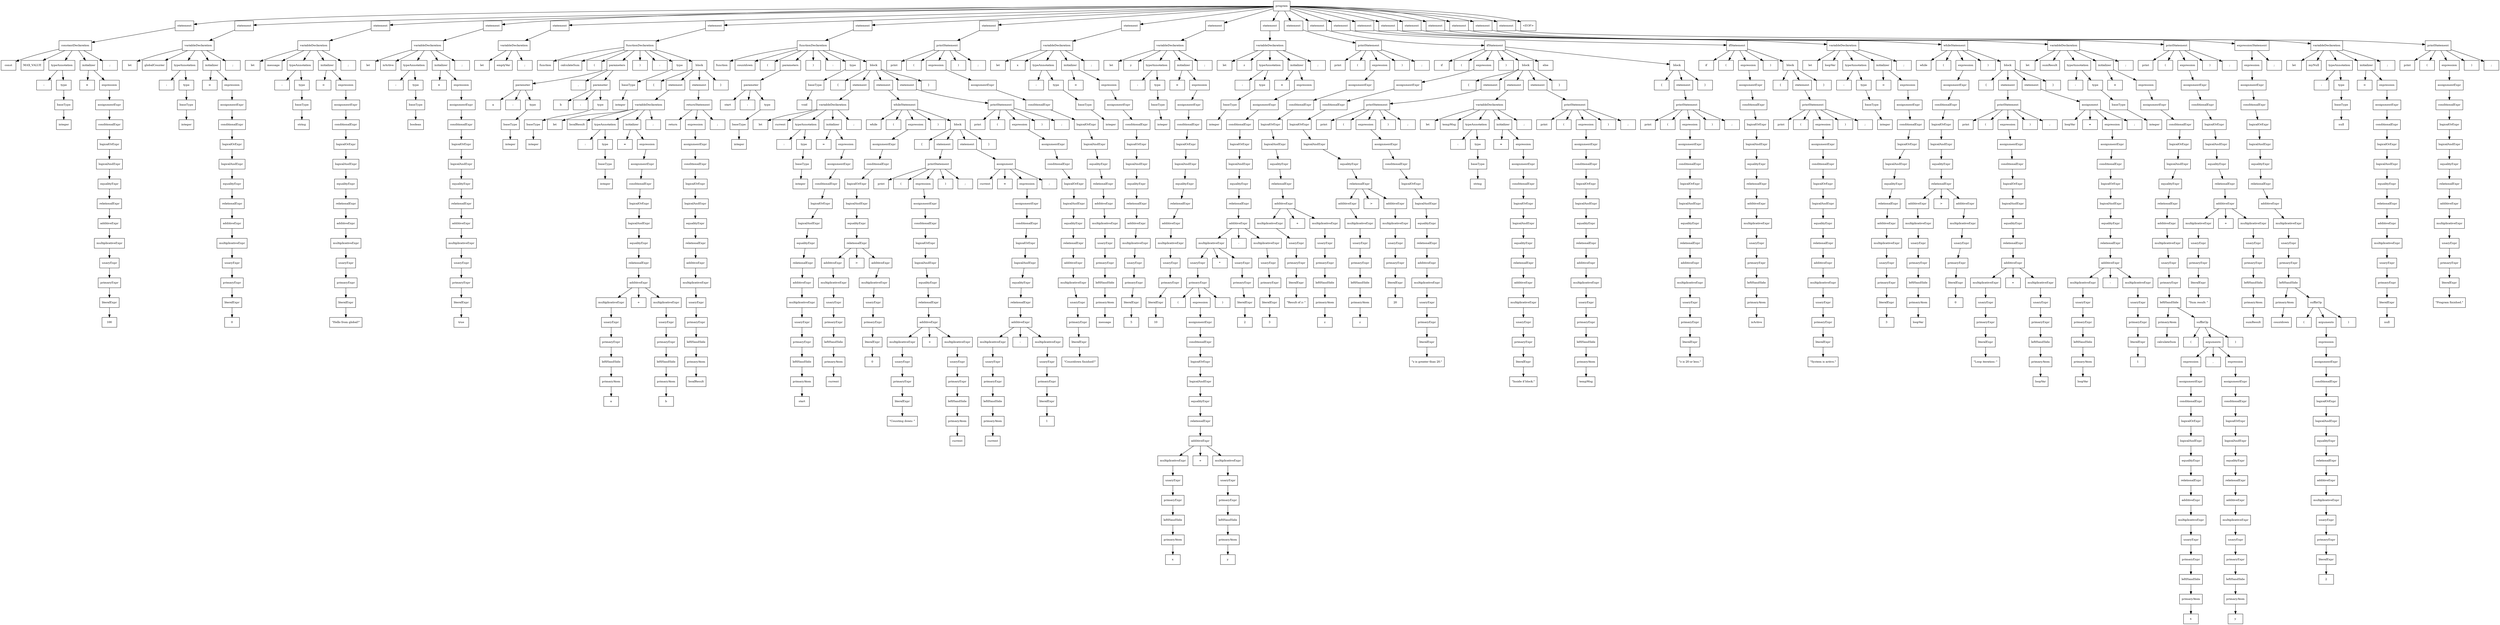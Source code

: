digraph ParseTree {
  node [shape=box, fontsize=10];
  rankdir=TB;
  n0 [label="program"];
  n1 [label="statement"];
  n2 [label="constantDeclaration"];
  n3 [label="const"];
  n2 -> n3;
  n4 [label="MAX_VALUE"];
  n2 -> n4;
  n5 [label="typeAnnotation"];
  n6 [label=":"];
  n5 -> n6;
  n7 [label="type"];
  n8 [label="baseType"];
  n9 [label="integer"];
  n8 -> n9;
  n7 -> n8;
  n5 -> n7;
  n2 -> n5;
  n10 [label="initializer"];
  n11 [label="="];
  n10 -> n11;
  n12 [label="expression"];
  n13 [label="assignmentExpr"];
  n14 [label="conditionalExpr"];
  n15 [label="logicalOrExpr"];
  n16 [label="logicalAndExpr"];
  n17 [label="equalityExpr"];
  n18 [label="relationalExpr"];
  n19 [label="additiveExpr"];
  n20 [label="multiplicativeExpr"];
  n21 [label="unaryExpr"];
  n22 [label="primaryExpr"];
  n23 [label="literalExpr"];
  n24 [label="100"];
  n23 -> n24;
  n22 -> n23;
  n21 -> n22;
  n20 -> n21;
  n19 -> n20;
  n18 -> n19;
  n17 -> n18;
  n16 -> n17;
  n15 -> n16;
  n14 -> n15;
  n13 -> n14;
  n12 -> n13;
  n10 -> n12;
  n2 -> n10;
  n25 [label=";"];
  n2 -> n25;
  n1 -> n2;
  n0 -> n1;
  n26 [label="statement"];
  n27 [label="variableDeclaration"];
  n28 [label="let"];
  n27 -> n28;
  n29 [label="globalCounter"];
  n27 -> n29;
  n30 [label="typeAnnotation"];
  n31 [label=":"];
  n30 -> n31;
  n32 [label="type"];
  n33 [label="baseType"];
  n34 [label="integer"];
  n33 -> n34;
  n32 -> n33;
  n30 -> n32;
  n27 -> n30;
  n35 [label="initializer"];
  n36 [label="="];
  n35 -> n36;
  n37 [label="expression"];
  n38 [label="assignmentExpr"];
  n39 [label="conditionalExpr"];
  n40 [label="logicalOrExpr"];
  n41 [label="logicalAndExpr"];
  n42 [label="equalityExpr"];
  n43 [label="relationalExpr"];
  n44 [label="additiveExpr"];
  n45 [label="multiplicativeExpr"];
  n46 [label="unaryExpr"];
  n47 [label="primaryExpr"];
  n48 [label="literalExpr"];
  n49 [label="0"];
  n48 -> n49;
  n47 -> n48;
  n46 -> n47;
  n45 -> n46;
  n44 -> n45;
  n43 -> n44;
  n42 -> n43;
  n41 -> n42;
  n40 -> n41;
  n39 -> n40;
  n38 -> n39;
  n37 -> n38;
  n35 -> n37;
  n27 -> n35;
  n50 [label=";"];
  n27 -> n50;
  n26 -> n27;
  n0 -> n26;
  n51 [label="statement"];
  n52 [label="variableDeclaration"];
  n53 [label="let"];
  n52 -> n53;
  n54 [label="message"];
  n52 -> n54;
  n55 [label="typeAnnotation"];
  n56 [label=":"];
  n55 -> n56;
  n57 [label="type"];
  n58 [label="baseType"];
  n59 [label="string"];
  n58 -> n59;
  n57 -> n58;
  n55 -> n57;
  n52 -> n55;
  n60 [label="initializer"];
  n61 [label="="];
  n60 -> n61;
  n62 [label="expression"];
  n63 [label="assignmentExpr"];
  n64 [label="conditionalExpr"];
  n65 [label="logicalOrExpr"];
  n66 [label="logicalAndExpr"];
  n67 [label="equalityExpr"];
  n68 [label="relationalExpr"];
  n69 [label="additiveExpr"];
  n70 [label="multiplicativeExpr"];
  n71 [label="unaryExpr"];
  n72 [label="primaryExpr"];
  n73 [label="literalExpr"];
  n74 [label="\"Hello from global!\""];
  n73 -> n74;
  n72 -> n73;
  n71 -> n72;
  n70 -> n71;
  n69 -> n70;
  n68 -> n69;
  n67 -> n68;
  n66 -> n67;
  n65 -> n66;
  n64 -> n65;
  n63 -> n64;
  n62 -> n63;
  n60 -> n62;
  n52 -> n60;
  n75 [label=";"];
  n52 -> n75;
  n51 -> n52;
  n0 -> n51;
  n76 [label="statement"];
  n77 [label="variableDeclaration"];
  n78 [label="let"];
  n77 -> n78;
  n79 [label="isActive"];
  n77 -> n79;
  n80 [label="typeAnnotation"];
  n81 [label=":"];
  n80 -> n81;
  n82 [label="type"];
  n83 [label="baseType"];
  n84 [label="boolean"];
  n83 -> n84;
  n82 -> n83;
  n80 -> n82;
  n77 -> n80;
  n85 [label="initializer"];
  n86 [label="="];
  n85 -> n86;
  n87 [label="expression"];
  n88 [label="assignmentExpr"];
  n89 [label="conditionalExpr"];
  n90 [label="logicalOrExpr"];
  n91 [label="logicalAndExpr"];
  n92 [label="equalityExpr"];
  n93 [label="relationalExpr"];
  n94 [label="additiveExpr"];
  n95 [label="multiplicativeExpr"];
  n96 [label="unaryExpr"];
  n97 [label="primaryExpr"];
  n98 [label="literalExpr"];
  n99 [label="true"];
  n98 -> n99;
  n97 -> n98;
  n96 -> n97;
  n95 -> n96;
  n94 -> n95;
  n93 -> n94;
  n92 -> n93;
  n91 -> n92;
  n90 -> n91;
  n89 -> n90;
  n88 -> n89;
  n87 -> n88;
  n85 -> n87;
  n77 -> n85;
  n100 [label=";"];
  n77 -> n100;
  n76 -> n77;
  n0 -> n76;
  n101 [label="statement"];
  n102 [label="variableDeclaration"];
  n103 [label="let"];
  n102 -> n103;
  n104 [label="emptyVar"];
  n102 -> n104;
  n105 [label=";"];
  n102 -> n105;
  n101 -> n102;
  n0 -> n101;
  n106 [label="statement"];
  n107 [label="functionDeclaration"];
  n108 [label="function"];
  n107 -> n108;
  n109 [label="calculateSum"];
  n107 -> n109;
  n110 [label="("];
  n107 -> n110;
  n111 [label="parameters"];
  n112 [label="parameter"];
  n113 [label="a"];
  n112 -> n113;
  n114 [label=":"];
  n112 -> n114;
  n115 [label="type"];
  n116 [label="baseType"];
  n117 [label="integer"];
  n116 -> n117;
  n115 -> n116;
  n112 -> n115;
  n111 -> n112;
  n118 [label=","];
  n111 -> n118;
  n119 [label="parameter"];
  n120 [label="b"];
  n119 -> n120;
  n121 [label=":"];
  n119 -> n121;
  n122 [label="type"];
  n123 [label="baseType"];
  n124 [label="integer"];
  n123 -> n124;
  n122 -> n123;
  n119 -> n122;
  n111 -> n119;
  n107 -> n111;
  n125 [label=")"];
  n107 -> n125;
  n126 [label=":"];
  n107 -> n126;
  n127 [label="type"];
  n128 [label="baseType"];
  n129 [label="integer"];
  n128 -> n129;
  n127 -> n128;
  n107 -> n127;
  n130 [label="block"];
  n131 [label="{"];
  n130 -> n131;
  n132 [label="statement"];
  n133 [label="variableDeclaration"];
  n134 [label="let"];
  n133 -> n134;
  n135 [label="localResult"];
  n133 -> n135;
  n136 [label="typeAnnotation"];
  n137 [label=":"];
  n136 -> n137;
  n138 [label="type"];
  n139 [label="baseType"];
  n140 [label="integer"];
  n139 -> n140;
  n138 -> n139;
  n136 -> n138;
  n133 -> n136;
  n141 [label="initializer"];
  n142 [label="="];
  n141 -> n142;
  n143 [label="expression"];
  n144 [label="assignmentExpr"];
  n145 [label="conditionalExpr"];
  n146 [label="logicalOrExpr"];
  n147 [label="logicalAndExpr"];
  n148 [label="equalityExpr"];
  n149 [label="relationalExpr"];
  n150 [label="additiveExpr"];
  n151 [label="multiplicativeExpr"];
  n152 [label="unaryExpr"];
  n153 [label="primaryExpr"];
  n154 [label="leftHandSide"];
  n155 [label="primaryAtom"];
  n156 [label="a"];
  n155 -> n156;
  n154 -> n155;
  n153 -> n154;
  n152 -> n153;
  n151 -> n152;
  n150 -> n151;
  n157 [label="+"];
  n150 -> n157;
  n158 [label="multiplicativeExpr"];
  n159 [label="unaryExpr"];
  n160 [label="primaryExpr"];
  n161 [label="leftHandSide"];
  n162 [label="primaryAtom"];
  n163 [label="b"];
  n162 -> n163;
  n161 -> n162;
  n160 -> n161;
  n159 -> n160;
  n158 -> n159;
  n150 -> n158;
  n149 -> n150;
  n148 -> n149;
  n147 -> n148;
  n146 -> n147;
  n145 -> n146;
  n144 -> n145;
  n143 -> n144;
  n141 -> n143;
  n133 -> n141;
  n164 [label=";"];
  n133 -> n164;
  n132 -> n133;
  n130 -> n132;
  n165 [label="statement"];
  n166 [label="returnStatement"];
  n167 [label="return"];
  n166 -> n167;
  n168 [label="expression"];
  n169 [label="assignmentExpr"];
  n170 [label="conditionalExpr"];
  n171 [label="logicalOrExpr"];
  n172 [label="logicalAndExpr"];
  n173 [label="equalityExpr"];
  n174 [label="relationalExpr"];
  n175 [label="additiveExpr"];
  n176 [label="multiplicativeExpr"];
  n177 [label="unaryExpr"];
  n178 [label="primaryExpr"];
  n179 [label="leftHandSide"];
  n180 [label="primaryAtom"];
  n181 [label="localResult"];
  n180 -> n181;
  n179 -> n180;
  n178 -> n179;
  n177 -> n178;
  n176 -> n177;
  n175 -> n176;
  n174 -> n175;
  n173 -> n174;
  n172 -> n173;
  n171 -> n172;
  n170 -> n171;
  n169 -> n170;
  n168 -> n169;
  n166 -> n168;
  n182 [label=";"];
  n166 -> n182;
  n165 -> n166;
  n130 -> n165;
  n183 [label="}"];
  n130 -> n183;
  n107 -> n130;
  n106 -> n107;
  n0 -> n106;
  n184 [label="statement"];
  n185 [label="functionDeclaration"];
  n186 [label="function"];
  n185 -> n186;
  n187 [label="countdown"];
  n185 -> n187;
  n188 [label="("];
  n185 -> n188;
  n189 [label="parameters"];
  n190 [label="parameter"];
  n191 [label="start"];
  n190 -> n191;
  n192 [label=":"];
  n190 -> n192;
  n193 [label="type"];
  n194 [label="baseType"];
  n195 [label="integer"];
  n194 -> n195;
  n193 -> n194;
  n190 -> n193;
  n189 -> n190;
  n185 -> n189;
  n196 [label=")"];
  n185 -> n196;
  n197 [label=":"];
  n185 -> n197;
  n198 [label="type"];
  n199 [label="baseType"];
  n200 [label="void"];
  n199 -> n200;
  n198 -> n199;
  n185 -> n198;
  n201 [label="block"];
  n202 [label="{"];
  n201 -> n202;
  n203 [label="statement"];
  n204 [label="variableDeclaration"];
  n205 [label="let"];
  n204 -> n205;
  n206 [label="current"];
  n204 -> n206;
  n207 [label="typeAnnotation"];
  n208 [label=":"];
  n207 -> n208;
  n209 [label="type"];
  n210 [label="baseType"];
  n211 [label="integer"];
  n210 -> n211;
  n209 -> n210;
  n207 -> n209;
  n204 -> n207;
  n212 [label="initializer"];
  n213 [label="="];
  n212 -> n213;
  n214 [label="expression"];
  n215 [label="assignmentExpr"];
  n216 [label="conditionalExpr"];
  n217 [label="logicalOrExpr"];
  n218 [label="logicalAndExpr"];
  n219 [label="equalityExpr"];
  n220 [label="relationalExpr"];
  n221 [label="additiveExpr"];
  n222 [label="multiplicativeExpr"];
  n223 [label="unaryExpr"];
  n224 [label="primaryExpr"];
  n225 [label="leftHandSide"];
  n226 [label="primaryAtom"];
  n227 [label="start"];
  n226 -> n227;
  n225 -> n226;
  n224 -> n225;
  n223 -> n224;
  n222 -> n223;
  n221 -> n222;
  n220 -> n221;
  n219 -> n220;
  n218 -> n219;
  n217 -> n218;
  n216 -> n217;
  n215 -> n216;
  n214 -> n215;
  n212 -> n214;
  n204 -> n212;
  n228 [label=";"];
  n204 -> n228;
  n203 -> n204;
  n201 -> n203;
  n229 [label="statement"];
  n230 [label="whileStatement"];
  n231 [label="while"];
  n230 -> n231;
  n232 [label="("];
  n230 -> n232;
  n233 [label="expression"];
  n234 [label="assignmentExpr"];
  n235 [label="conditionalExpr"];
  n236 [label="logicalOrExpr"];
  n237 [label="logicalAndExpr"];
  n238 [label="equalityExpr"];
  n239 [label="relationalExpr"];
  n240 [label="additiveExpr"];
  n241 [label="multiplicativeExpr"];
  n242 [label="unaryExpr"];
  n243 [label="primaryExpr"];
  n244 [label="leftHandSide"];
  n245 [label="primaryAtom"];
  n246 [label="current"];
  n245 -> n246;
  n244 -> n245;
  n243 -> n244;
  n242 -> n243;
  n241 -> n242;
  n240 -> n241;
  n239 -> n240;
  n247 [label=">"];
  n239 -> n247;
  n248 [label="additiveExpr"];
  n249 [label="multiplicativeExpr"];
  n250 [label="unaryExpr"];
  n251 [label="primaryExpr"];
  n252 [label="literalExpr"];
  n253 [label="0"];
  n252 -> n253;
  n251 -> n252;
  n250 -> n251;
  n249 -> n250;
  n248 -> n249;
  n239 -> n248;
  n238 -> n239;
  n237 -> n238;
  n236 -> n237;
  n235 -> n236;
  n234 -> n235;
  n233 -> n234;
  n230 -> n233;
  n254 [label=")"];
  n230 -> n254;
  n255 [label="block"];
  n256 [label="{"];
  n255 -> n256;
  n257 [label="statement"];
  n258 [label="printStatement"];
  n259 [label="print"];
  n258 -> n259;
  n260 [label="("];
  n258 -> n260;
  n261 [label="expression"];
  n262 [label="assignmentExpr"];
  n263 [label="conditionalExpr"];
  n264 [label="logicalOrExpr"];
  n265 [label="logicalAndExpr"];
  n266 [label="equalityExpr"];
  n267 [label="relationalExpr"];
  n268 [label="additiveExpr"];
  n269 [label="multiplicativeExpr"];
  n270 [label="unaryExpr"];
  n271 [label="primaryExpr"];
  n272 [label="literalExpr"];
  n273 [label="\"Counting down: \""];
  n272 -> n273;
  n271 -> n272;
  n270 -> n271;
  n269 -> n270;
  n268 -> n269;
  n274 [label="+"];
  n268 -> n274;
  n275 [label="multiplicativeExpr"];
  n276 [label="unaryExpr"];
  n277 [label="primaryExpr"];
  n278 [label="leftHandSide"];
  n279 [label="primaryAtom"];
  n280 [label="current"];
  n279 -> n280;
  n278 -> n279;
  n277 -> n278;
  n276 -> n277;
  n275 -> n276;
  n268 -> n275;
  n267 -> n268;
  n266 -> n267;
  n265 -> n266;
  n264 -> n265;
  n263 -> n264;
  n262 -> n263;
  n261 -> n262;
  n258 -> n261;
  n281 [label=")"];
  n258 -> n281;
  n282 [label=";"];
  n258 -> n282;
  n257 -> n258;
  n255 -> n257;
  n283 [label="statement"];
  n284 [label="assignment"];
  n285 [label="current"];
  n284 -> n285;
  n286 [label="="];
  n284 -> n286;
  n287 [label="expression"];
  n288 [label="assignmentExpr"];
  n289 [label="conditionalExpr"];
  n290 [label="logicalOrExpr"];
  n291 [label="logicalAndExpr"];
  n292 [label="equalityExpr"];
  n293 [label="relationalExpr"];
  n294 [label="additiveExpr"];
  n295 [label="multiplicativeExpr"];
  n296 [label="unaryExpr"];
  n297 [label="primaryExpr"];
  n298 [label="leftHandSide"];
  n299 [label="primaryAtom"];
  n300 [label="current"];
  n299 -> n300;
  n298 -> n299;
  n297 -> n298;
  n296 -> n297;
  n295 -> n296;
  n294 -> n295;
  n301 [label="-"];
  n294 -> n301;
  n302 [label="multiplicativeExpr"];
  n303 [label="unaryExpr"];
  n304 [label="primaryExpr"];
  n305 [label="literalExpr"];
  n306 [label="1"];
  n305 -> n306;
  n304 -> n305;
  n303 -> n304;
  n302 -> n303;
  n294 -> n302;
  n293 -> n294;
  n292 -> n293;
  n291 -> n292;
  n290 -> n291;
  n289 -> n290;
  n288 -> n289;
  n287 -> n288;
  n284 -> n287;
  n307 [label=";"];
  n284 -> n307;
  n283 -> n284;
  n255 -> n283;
  n308 [label="}"];
  n255 -> n308;
  n230 -> n255;
  n229 -> n230;
  n201 -> n229;
  n309 [label="statement"];
  n310 [label="printStatement"];
  n311 [label="print"];
  n310 -> n311;
  n312 [label="("];
  n310 -> n312;
  n313 [label="expression"];
  n314 [label="assignmentExpr"];
  n315 [label="conditionalExpr"];
  n316 [label="logicalOrExpr"];
  n317 [label="logicalAndExpr"];
  n318 [label="equalityExpr"];
  n319 [label="relationalExpr"];
  n320 [label="additiveExpr"];
  n321 [label="multiplicativeExpr"];
  n322 [label="unaryExpr"];
  n323 [label="primaryExpr"];
  n324 [label="literalExpr"];
  n325 [label="\"Countdown finished!\""];
  n324 -> n325;
  n323 -> n324;
  n322 -> n323;
  n321 -> n322;
  n320 -> n321;
  n319 -> n320;
  n318 -> n319;
  n317 -> n318;
  n316 -> n317;
  n315 -> n316;
  n314 -> n315;
  n313 -> n314;
  n310 -> n313;
  n326 [label=")"];
  n310 -> n326;
  n327 [label=";"];
  n310 -> n327;
  n309 -> n310;
  n201 -> n309;
  n328 [label="}"];
  n201 -> n328;
  n185 -> n201;
  n184 -> n185;
  n0 -> n184;
  n329 [label="statement"];
  n330 [label="printStatement"];
  n331 [label="print"];
  n330 -> n331;
  n332 [label="("];
  n330 -> n332;
  n333 [label="expression"];
  n334 [label="assignmentExpr"];
  n335 [label="conditionalExpr"];
  n336 [label="logicalOrExpr"];
  n337 [label="logicalAndExpr"];
  n338 [label="equalityExpr"];
  n339 [label="relationalExpr"];
  n340 [label="additiveExpr"];
  n341 [label="multiplicativeExpr"];
  n342 [label="unaryExpr"];
  n343 [label="primaryExpr"];
  n344 [label="leftHandSide"];
  n345 [label="primaryAtom"];
  n346 [label="message"];
  n345 -> n346;
  n344 -> n345;
  n343 -> n344;
  n342 -> n343;
  n341 -> n342;
  n340 -> n341;
  n339 -> n340;
  n338 -> n339;
  n337 -> n338;
  n336 -> n337;
  n335 -> n336;
  n334 -> n335;
  n333 -> n334;
  n330 -> n333;
  n347 [label=")"];
  n330 -> n347;
  n348 [label=";"];
  n330 -> n348;
  n329 -> n330;
  n0 -> n329;
  n349 [label="statement"];
  n350 [label="variableDeclaration"];
  n351 [label="let"];
  n350 -> n351;
  n352 [label="x"];
  n350 -> n352;
  n353 [label="typeAnnotation"];
  n354 [label=":"];
  n353 -> n354;
  n355 [label="type"];
  n356 [label="baseType"];
  n357 [label="integer"];
  n356 -> n357;
  n355 -> n356;
  n353 -> n355;
  n350 -> n353;
  n358 [label="initializer"];
  n359 [label="="];
  n358 -> n359;
  n360 [label="expression"];
  n361 [label="assignmentExpr"];
  n362 [label="conditionalExpr"];
  n363 [label="logicalOrExpr"];
  n364 [label="logicalAndExpr"];
  n365 [label="equalityExpr"];
  n366 [label="relationalExpr"];
  n367 [label="additiveExpr"];
  n368 [label="multiplicativeExpr"];
  n369 [label="unaryExpr"];
  n370 [label="primaryExpr"];
  n371 [label="literalExpr"];
  n372 [label="5"];
  n371 -> n372;
  n370 -> n371;
  n369 -> n370;
  n368 -> n369;
  n367 -> n368;
  n366 -> n367;
  n365 -> n366;
  n364 -> n365;
  n363 -> n364;
  n362 -> n363;
  n361 -> n362;
  n360 -> n361;
  n358 -> n360;
  n350 -> n358;
  n373 [label=";"];
  n350 -> n373;
  n349 -> n350;
  n0 -> n349;
  n374 [label="statement"];
  n375 [label="variableDeclaration"];
  n376 [label="let"];
  n375 -> n376;
  n377 [label="y"];
  n375 -> n377;
  n378 [label="typeAnnotation"];
  n379 [label=":"];
  n378 -> n379;
  n380 [label="type"];
  n381 [label="baseType"];
  n382 [label="integer"];
  n381 -> n382;
  n380 -> n381;
  n378 -> n380;
  n375 -> n378;
  n383 [label="initializer"];
  n384 [label="="];
  n383 -> n384;
  n385 [label="expression"];
  n386 [label="assignmentExpr"];
  n387 [label="conditionalExpr"];
  n388 [label="logicalOrExpr"];
  n389 [label="logicalAndExpr"];
  n390 [label="equalityExpr"];
  n391 [label="relationalExpr"];
  n392 [label="additiveExpr"];
  n393 [label="multiplicativeExpr"];
  n394 [label="unaryExpr"];
  n395 [label="primaryExpr"];
  n396 [label="literalExpr"];
  n397 [label="10"];
  n396 -> n397;
  n395 -> n396;
  n394 -> n395;
  n393 -> n394;
  n392 -> n393;
  n391 -> n392;
  n390 -> n391;
  n389 -> n390;
  n388 -> n389;
  n387 -> n388;
  n386 -> n387;
  n385 -> n386;
  n383 -> n385;
  n375 -> n383;
  n398 [label=";"];
  n375 -> n398;
  n374 -> n375;
  n0 -> n374;
  n399 [label="statement"];
  n400 [label="variableDeclaration"];
  n401 [label="let"];
  n400 -> n401;
  n402 [label="z"];
  n400 -> n402;
  n403 [label="typeAnnotation"];
  n404 [label=":"];
  n403 -> n404;
  n405 [label="type"];
  n406 [label="baseType"];
  n407 [label="integer"];
  n406 -> n407;
  n405 -> n406;
  n403 -> n405;
  n400 -> n403;
  n408 [label="initializer"];
  n409 [label="="];
  n408 -> n409;
  n410 [label="expression"];
  n411 [label="assignmentExpr"];
  n412 [label="conditionalExpr"];
  n413 [label="logicalOrExpr"];
  n414 [label="logicalAndExpr"];
  n415 [label="equalityExpr"];
  n416 [label="relationalExpr"];
  n417 [label="additiveExpr"];
  n418 [label="multiplicativeExpr"];
  n419 [label="unaryExpr"];
  n420 [label="primaryExpr"];
  n421 [label="("];
  n420 -> n421;
  n422 [label="expression"];
  n423 [label="assignmentExpr"];
  n424 [label="conditionalExpr"];
  n425 [label="logicalOrExpr"];
  n426 [label="logicalAndExpr"];
  n427 [label="equalityExpr"];
  n428 [label="relationalExpr"];
  n429 [label="additiveExpr"];
  n430 [label="multiplicativeExpr"];
  n431 [label="unaryExpr"];
  n432 [label="primaryExpr"];
  n433 [label="leftHandSide"];
  n434 [label="primaryAtom"];
  n435 [label="x"];
  n434 -> n435;
  n433 -> n434;
  n432 -> n433;
  n431 -> n432;
  n430 -> n431;
  n429 -> n430;
  n436 [label="+"];
  n429 -> n436;
  n437 [label="multiplicativeExpr"];
  n438 [label="unaryExpr"];
  n439 [label="primaryExpr"];
  n440 [label="leftHandSide"];
  n441 [label="primaryAtom"];
  n442 [label="y"];
  n441 -> n442;
  n440 -> n441;
  n439 -> n440;
  n438 -> n439;
  n437 -> n438;
  n429 -> n437;
  n428 -> n429;
  n427 -> n428;
  n426 -> n427;
  n425 -> n426;
  n424 -> n425;
  n423 -> n424;
  n422 -> n423;
  n420 -> n422;
  n443 [label=")"];
  n420 -> n443;
  n419 -> n420;
  n418 -> n419;
  n444 [label="*"];
  n418 -> n444;
  n445 [label="unaryExpr"];
  n446 [label="primaryExpr"];
  n447 [label="literalExpr"];
  n448 [label="2"];
  n447 -> n448;
  n446 -> n447;
  n445 -> n446;
  n418 -> n445;
  n417 -> n418;
  n449 [label="-"];
  n417 -> n449;
  n450 [label="multiplicativeExpr"];
  n451 [label="unaryExpr"];
  n452 [label="primaryExpr"];
  n453 [label="literalExpr"];
  n454 [label="3"];
  n453 -> n454;
  n452 -> n453;
  n451 -> n452;
  n450 -> n451;
  n417 -> n450;
  n416 -> n417;
  n415 -> n416;
  n414 -> n415;
  n413 -> n414;
  n412 -> n413;
  n411 -> n412;
  n410 -> n411;
  n408 -> n410;
  n400 -> n408;
  n455 [label=";"];
  n400 -> n455;
  n399 -> n400;
  n0 -> n399;
  n456 [label="statement"];
  n457 [label="printStatement"];
  n458 [label="print"];
  n457 -> n458;
  n459 [label="("];
  n457 -> n459;
  n460 [label="expression"];
  n461 [label="assignmentExpr"];
  n462 [label="conditionalExpr"];
  n463 [label="logicalOrExpr"];
  n464 [label="logicalAndExpr"];
  n465 [label="equalityExpr"];
  n466 [label="relationalExpr"];
  n467 [label="additiveExpr"];
  n468 [label="multiplicativeExpr"];
  n469 [label="unaryExpr"];
  n470 [label="primaryExpr"];
  n471 [label="literalExpr"];
  n472 [label="\"Result of z: \""];
  n471 -> n472;
  n470 -> n471;
  n469 -> n470;
  n468 -> n469;
  n467 -> n468;
  n473 [label="+"];
  n467 -> n473;
  n474 [label="multiplicativeExpr"];
  n475 [label="unaryExpr"];
  n476 [label="primaryExpr"];
  n477 [label="leftHandSide"];
  n478 [label="primaryAtom"];
  n479 [label="z"];
  n478 -> n479;
  n477 -> n478;
  n476 -> n477;
  n475 -> n476;
  n474 -> n475;
  n467 -> n474;
  n466 -> n467;
  n465 -> n466;
  n464 -> n465;
  n463 -> n464;
  n462 -> n463;
  n461 -> n462;
  n460 -> n461;
  n457 -> n460;
  n480 [label=")"];
  n457 -> n480;
  n481 [label=";"];
  n457 -> n481;
  n456 -> n457;
  n0 -> n456;
  n482 [label="statement"];
  n483 [label="ifStatement"];
  n484 [label="if"];
  n483 -> n484;
  n485 [label="("];
  n483 -> n485;
  n486 [label="expression"];
  n487 [label="assignmentExpr"];
  n488 [label="conditionalExpr"];
  n489 [label="logicalOrExpr"];
  n490 [label="logicalAndExpr"];
  n491 [label="equalityExpr"];
  n492 [label="relationalExpr"];
  n493 [label="additiveExpr"];
  n494 [label="multiplicativeExpr"];
  n495 [label="unaryExpr"];
  n496 [label="primaryExpr"];
  n497 [label="leftHandSide"];
  n498 [label="primaryAtom"];
  n499 [label="z"];
  n498 -> n499;
  n497 -> n498;
  n496 -> n497;
  n495 -> n496;
  n494 -> n495;
  n493 -> n494;
  n492 -> n493;
  n500 [label=">"];
  n492 -> n500;
  n501 [label="additiveExpr"];
  n502 [label="multiplicativeExpr"];
  n503 [label="unaryExpr"];
  n504 [label="primaryExpr"];
  n505 [label="literalExpr"];
  n506 [label="20"];
  n505 -> n506;
  n504 -> n505;
  n503 -> n504;
  n502 -> n503;
  n501 -> n502;
  n492 -> n501;
  n491 -> n492;
  n490 -> n491;
  n489 -> n490;
  n488 -> n489;
  n487 -> n488;
  n486 -> n487;
  n483 -> n486;
  n507 [label=")"];
  n483 -> n507;
  n508 [label="block"];
  n509 [label="{"];
  n508 -> n509;
  n510 [label="statement"];
  n511 [label="printStatement"];
  n512 [label="print"];
  n511 -> n512;
  n513 [label="("];
  n511 -> n513;
  n514 [label="expression"];
  n515 [label="assignmentExpr"];
  n516 [label="conditionalExpr"];
  n517 [label="logicalOrExpr"];
  n518 [label="logicalAndExpr"];
  n519 [label="equalityExpr"];
  n520 [label="relationalExpr"];
  n521 [label="additiveExpr"];
  n522 [label="multiplicativeExpr"];
  n523 [label="unaryExpr"];
  n524 [label="primaryExpr"];
  n525 [label="literalExpr"];
  n526 [label="\"z is greater than 20.\""];
  n525 -> n526;
  n524 -> n525;
  n523 -> n524;
  n522 -> n523;
  n521 -> n522;
  n520 -> n521;
  n519 -> n520;
  n518 -> n519;
  n517 -> n518;
  n516 -> n517;
  n515 -> n516;
  n514 -> n515;
  n511 -> n514;
  n527 [label=")"];
  n511 -> n527;
  n528 [label=";"];
  n511 -> n528;
  n510 -> n511;
  n508 -> n510;
  n529 [label="statement"];
  n530 [label="variableDeclaration"];
  n531 [label="let"];
  n530 -> n531;
  n532 [label="tempMsg"];
  n530 -> n532;
  n533 [label="typeAnnotation"];
  n534 [label=":"];
  n533 -> n534;
  n535 [label="type"];
  n536 [label="baseType"];
  n537 [label="string"];
  n536 -> n537;
  n535 -> n536;
  n533 -> n535;
  n530 -> n533;
  n538 [label="initializer"];
  n539 [label="="];
  n538 -> n539;
  n540 [label="expression"];
  n541 [label="assignmentExpr"];
  n542 [label="conditionalExpr"];
  n543 [label="logicalOrExpr"];
  n544 [label="logicalAndExpr"];
  n545 [label="equalityExpr"];
  n546 [label="relationalExpr"];
  n547 [label="additiveExpr"];
  n548 [label="multiplicativeExpr"];
  n549 [label="unaryExpr"];
  n550 [label="primaryExpr"];
  n551 [label="literalExpr"];
  n552 [label="\"Inside if block.\""];
  n551 -> n552;
  n550 -> n551;
  n549 -> n550;
  n548 -> n549;
  n547 -> n548;
  n546 -> n547;
  n545 -> n546;
  n544 -> n545;
  n543 -> n544;
  n542 -> n543;
  n541 -> n542;
  n540 -> n541;
  n538 -> n540;
  n530 -> n538;
  n553 [label=";"];
  n530 -> n553;
  n529 -> n530;
  n508 -> n529;
  n554 [label="statement"];
  n555 [label="printStatement"];
  n556 [label="print"];
  n555 -> n556;
  n557 [label="("];
  n555 -> n557;
  n558 [label="expression"];
  n559 [label="assignmentExpr"];
  n560 [label="conditionalExpr"];
  n561 [label="logicalOrExpr"];
  n562 [label="logicalAndExpr"];
  n563 [label="equalityExpr"];
  n564 [label="relationalExpr"];
  n565 [label="additiveExpr"];
  n566 [label="multiplicativeExpr"];
  n567 [label="unaryExpr"];
  n568 [label="primaryExpr"];
  n569 [label="leftHandSide"];
  n570 [label="primaryAtom"];
  n571 [label="tempMsg"];
  n570 -> n571;
  n569 -> n570;
  n568 -> n569;
  n567 -> n568;
  n566 -> n567;
  n565 -> n566;
  n564 -> n565;
  n563 -> n564;
  n562 -> n563;
  n561 -> n562;
  n560 -> n561;
  n559 -> n560;
  n558 -> n559;
  n555 -> n558;
  n572 [label=")"];
  n555 -> n572;
  n573 [label=";"];
  n555 -> n573;
  n554 -> n555;
  n508 -> n554;
  n574 [label="}"];
  n508 -> n574;
  n483 -> n508;
  n575 [label="else"];
  n483 -> n575;
  n576 [label="block"];
  n577 [label="{"];
  n576 -> n577;
  n578 [label="statement"];
  n579 [label="printStatement"];
  n580 [label="print"];
  n579 -> n580;
  n581 [label="("];
  n579 -> n581;
  n582 [label="expression"];
  n583 [label="assignmentExpr"];
  n584 [label="conditionalExpr"];
  n585 [label="logicalOrExpr"];
  n586 [label="logicalAndExpr"];
  n587 [label="equalityExpr"];
  n588 [label="relationalExpr"];
  n589 [label="additiveExpr"];
  n590 [label="multiplicativeExpr"];
  n591 [label="unaryExpr"];
  n592 [label="primaryExpr"];
  n593 [label="literalExpr"];
  n594 [label="\"z is 20 or less.\""];
  n593 -> n594;
  n592 -> n593;
  n591 -> n592;
  n590 -> n591;
  n589 -> n590;
  n588 -> n589;
  n587 -> n588;
  n586 -> n587;
  n585 -> n586;
  n584 -> n585;
  n583 -> n584;
  n582 -> n583;
  n579 -> n582;
  n595 [label=")"];
  n579 -> n595;
  n596 [label=";"];
  n579 -> n596;
  n578 -> n579;
  n576 -> n578;
  n597 [label="}"];
  n576 -> n597;
  n483 -> n576;
  n482 -> n483;
  n0 -> n482;
  n598 [label="statement"];
  n599 [label="ifStatement"];
  n600 [label="if"];
  n599 -> n600;
  n601 [label="("];
  n599 -> n601;
  n602 [label="expression"];
  n603 [label="assignmentExpr"];
  n604 [label="conditionalExpr"];
  n605 [label="logicalOrExpr"];
  n606 [label="logicalAndExpr"];
  n607 [label="equalityExpr"];
  n608 [label="relationalExpr"];
  n609 [label="additiveExpr"];
  n610 [label="multiplicativeExpr"];
  n611 [label="unaryExpr"];
  n612 [label="primaryExpr"];
  n613 [label="leftHandSide"];
  n614 [label="primaryAtom"];
  n615 [label="isActive"];
  n614 -> n615;
  n613 -> n614;
  n612 -> n613;
  n611 -> n612;
  n610 -> n611;
  n609 -> n610;
  n608 -> n609;
  n607 -> n608;
  n606 -> n607;
  n605 -> n606;
  n604 -> n605;
  n603 -> n604;
  n602 -> n603;
  n599 -> n602;
  n616 [label=")"];
  n599 -> n616;
  n617 [label="block"];
  n618 [label="{"];
  n617 -> n618;
  n619 [label="statement"];
  n620 [label="printStatement"];
  n621 [label="print"];
  n620 -> n621;
  n622 [label="("];
  n620 -> n622;
  n623 [label="expression"];
  n624 [label="assignmentExpr"];
  n625 [label="conditionalExpr"];
  n626 [label="logicalOrExpr"];
  n627 [label="logicalAndExpr"];
  n628 [label="equalityExpr"];
  n629 [label="relationalExpr"];
  n630 [label="additiveExpr"];
  n631 [label="multiplicativeExpr"];
  n632 [label="unaryExpr"];
  n633 [label="primaryExpr"];
  n634 [label="literalExpr"];
  n635 [label="\"System is active.\""];
  n634 -> n635;
  n633 -> n634;
  n632 -> n633;
  n631 -> n632;
  n630 -> n631;
  n629 -> n630;
  n628 -> n629;
  n627 -> n628;
  n626 -> n627;
  n625 -> n626;
  n624 -> n625;
  n623 -> n624;
  n620 -> n623;
  n636 [label=")"];
  n620 -> n636;
  n637 [label=";"];
  n620 -> n637;
  n619 -> n620;
  n617 -> n619;
  n638 [label="}"];
  n617 -> n638;
  n599 -> n617;
  n598 -> n599;
  n0 -> n598;
  n639 [label="statement"];
  n640 [label="variableDeclaration"];
  n641 [label="let"];
  n640 -> n641;
  n642 [label="loopVar"];
  n640 -> n642;
  n643 [label="typeAnnotation"];
  n644 [label=":"];
  n643 -> n644;
  n645 [label="type"];
  n646 [label="baseType"];
  n647 [label="integer"];
  n646 -> n647;
  n645 -> n646;
  n643 -> n645;
  n640 -> n643;
  n648 [label="initializer"];
  n649 [label="="];
  n648 -> n649;
  n650 [label="expression"];
  n651 [label="assignmentExpr"];
  n652 [label="conditionalExpr"];
  n653 [label="logicalOrExpr"];
  n654 [label="logicalAndExpr"];
  n655 [label="equalityExpr"];
  n656 [label="relationalExpr"];
  n657 [label="additiveExpr"];
  n658 [label="multiplicativeExpr"];
  n659 [label="unaryExpr"];
  n660 [label="primaryExpr"];
  n661 [label="literalExpr"];
  n662 [label="3"];
  n661 -> n662;
  n660 -> n661;
  n659 -> n660;
  n658 -> n659;
  n657 -> n658;
  n656 -> n657;
  n655 -> n656;
  n654 -> n655;
  n653 -> n654;
  n652 -> n653;
  n651 -> n652;
  n650 -> n651;
  n648 -> n650;
  n640 -> n648;
  n663 [label=";"];
  n640 -> n663;
  n639 -> n640;
  n0 -> n639;
  n664 [label="statement"];
  n665 [label="whileStatement"];
  n666 [label="while"];
  n665 -> n666;
  n667 [label="("];
  n665 -> n667;
  n668 [label="expression"];
  n669 [label="assignmentExpr"];
  n670 [label="conditionalExpr"];
  n671 [label="logicalOrExpr"];
  n672 [label="logicalAndExpr"];
  n673 [label="equalityExpr"];
  n674 [label="relationalExpr"];
  n675 [label="additiveExpr"];
  n676 [label="multiplicativeExpr"];
  n677 [label="unaryExpr"];
  n678 [label="primaryExpr"];
  n679 [label="leftHandSide"];
  n680 [label="primaryAtom"];
  n681 [label="loopVar"];
  n680 -> n681;
  n679 -> n680;
  n678 -> n679;
  n677 -> n678;
  n676 -> n677;
  n675 -> n676;
  n674 -> n675;
  n682 [label=">"];
  n674 -> n682;
  n683 [label="additiveExpr"];
  n684 [label="multiplicativeExpr"];
  n685 [label="unaryExpr"];
  n686 [label="primaryExpr"];
  n687 [label="literalExpr"];
  n688 [label="0"];
  n687 -> n688;
  n686 -> n687;
  n685 -> n686;
  n684 -> n685;
  n683 -> n684;
  n674 -> n683;
  n673 -> n674;
  n672 -> n673;
  n671 -> n672;
  n670 -> n671;
  n669 -> n670;
  n668 -> n669;
  n665 -> n668;
  n689 [label=")"];
  n665 -> n689;
  n690 [label="block"];
  n691 [label="{"];
  n690 -> n691;
  n692 [label="statement"];
  n693 [label="printStatement"];
  n694 [label="print"];
  n693 -> n694;
  n695 [label="("];
  n693 -> n695;
  n696 [label="expression"];
  n697 [label="assignmentExpr"];
  n698 [label="conditionalExpr"];
  n699 [label="logicalOrExpr"];
  n700 [label="logicalAndExpr"];
  n701 [label="equalityExpr"];
  n702 [label="relationalExpr"];
  n703 [label="additiveExpr"];
  n704 [label="multiplicativeExpr"];
  n705 [label="unaryExpr"];
  n706 [label="primaryExpr"];
  n707 [label="literalExpr"];
  n708 [label="\"Loop iteration: \""];
  n707 -> n708;
  n706 -> n707;
  n705 -> n706;
  n704 -> n705;
  n703 -> n704;
  n709 [label="+"];
  n703 -> n709;
  n710 [label="multiplicativeExpr"];
  n711 [label="unaryExpr"];
  n712 [label="primaryExpr"];
  n713 [label="leftHandSide"];
  n714 [label="primaryAtom"];
  n715 [label="loopVar"];
  n714 -> n715;
  n713 -> n714;
  n712 -> n713;
  n711 -> n712;
  n710 -> n711;
  n703 -> n710;
  n702 -> n703;
  n701 -> n702;
  n700 -> n701;
  n699 -> n700;
  n698 -> n699;
  n697 -> n698;
  n696 -> n697;
  n693 -> n696;
  n716 [label=")"];
  n693 -> n716;
  n717 [label=";"];
  n693 -> n717;
  n692 -> n693;
  n690 -> n692;
  n718 [label="statement"];
  n719 [label="assignment"];
  n720 [label="loopVar"];
  n719 -> n720;
  n721 [label="="];
  n719 -> n721;
  n722 [label="expression"];
  n723 [label="assignmentExpr"];
  n724 [label="conditionalExpr"];
  n725 [label="logicalOrExpr"];
  n726 [label="logicalAndExpr"];
  n727 [label="equalityExpr"];
  n728 [label="relationalExpr"];
  n729 [label="additiveExpr"];
  n730 [label="multiplicativeExpr"];
  n731 [label="unaryExpr"];
  n732 [label="primaryExpr"];
  n733 [label="leftHandSide"];
  n734 [label="primaryAtom"];
  n735 [label="loopVar"];
  n734 -> n735;
  n733 -> n734;
  n732 -> n733;
  n731 -> n732;
  n730 -> n731;
  n729 -> n730;
  n736 [label="-"];
  n729 -> n736;
  n737 [label="multiplicativeExpr"];
  n738 [label="unaryExpr"];
  n739 [label="primaryExpr"];
  n740 [label="literalExpr"];
  n741 [label="1"];
  n740 -> n741;
  n739 -> n740;
  n738 -> n739;
  n737 -> n738;
  n729 -> n737;
  n728 -> n729;
  n727 -> n728;
  n726 -> n727;
  n725 -> n726;
  n724 -> n725;
  n723 -> n724;
  n722 -> n723;
  n719 -> n722;
  n742 [label=";"];
  n719 -> n742;
  n718 -> n719;
  n690 -> n718;
  n743 [label="}"];
  n690 -> n743;
  n665 -> n690;
  n664 -> n665;
  n0 -> n664;
  n744 [label="statement"];
  n745 [label="variableDeclaration"];
  n746 [label="let"];
  n745 -> n746;
  n747 [label="sumResult"];
  n745 -> n747;
  n748 [label="typeAnnotation"];
  n749 [label=":"];
  n748 -> n749;
  n750 [label="type"];
  n751 [label="baseType"];
  n752 [label="integer"];
  n751 -> n752;
  n750 -> n751;
  n748 -> n750;
  n745 -> n748;
  n753 [label="initializer"];
  n754 [label="="];
  n753 -> n754;
  n755 [label="expression"];
  n756 [label="assignmentExpr"];
  n757 [label="conditionalExpr"];
  n758 [label="logicalOrExpr"];
  n759 [label="logicalAndExpr"];
  n760 [label="equalityExpr"];
  n761 [label="relationalExpr"];
  n762 [label="additiveExpr"];
  n763 [label="multiplicativeExpr"];
  n764 [label="unaryExpr"];
  n765 [label="primaryExpr"];
  n766 [label="leftHandSide"];
  n767 [label="primaryAtom"];
  n768 [label="calculateSum"];
  n767 -> n768;
  n766 -> n767;
  n769 [label="suffixOp"];
  n770 [label="("];
  n769 -> n770;
  n771 [label="arguments"];
  n772 [label="expression"];
  n773 [label="assignmentExpr"];
  n774 [label="conditionalExpr"];
  n775 [label="logicalOrExpr"];
  n776 [label="logicalAndExpr"];
  n777 [label="equalityExpr"];
  n778 [label="relationalExpr"];
  n779 [label="additiveExpr"];
  n780 [label="multiplicativeExpr"];
  n781 [label="unaryExpr"];
  n782 [label="primaryExpr"];
  n783 [label="leftHandSide"];
  n784 [label="primaryAtom"];
  n785 [label="x"];
  n784 -> n785;
  n783 -> n784;
  n782 -> n783;
  n781 -> n782;
  n780 -> n781;
  n779 -> n780;
  n778 -> n779;
  n777 -> n778;
  n776 -> n777;
  n775 -> n776;
  n774 -> n775;
  n773 -> n774;
  n772 -> n773;
  n771 -> n772;
  n786 [label=","];
  n771 -> n786;
  n787 [label="expression"];
  n788 [label="assignmentExpr"];
  n789 [label="conditionalExpr"];
  n790 [label="logicalOrExpr"];
  n791 [label="logicalAndExpr"];
  n792 [label="equalityExpr"];
  n793 [label="relationalExpr"];
  n794 [label="additiveExpr"];
  n795 [label="multiplicativeExpr"];
  n796 [label="unaryExpr"];
  n797 [label="primaryExpr"];
  n798 [label="leftHandSide"];
  n799 [label="primaryAtom"];
  n800 [label="y"];
  n799 -> n800;
  n798 -> n799;
  n797 -> n798;
  n796 -> n797;
  n795 -> n796;
  n794 -> n795;
  n793 -> n794;
  n792 -> n793;
  n791 -> n792;
  n790 -> n791;
  n789 -> n790;
  n788 -> n789;
  n787 -> n788;
  n771 -> n787;
  n769 -> n771;
  n801 [label=")"];
  n769 -> n801;
  n766 -> n769;
  n765 -> n766;
  n764 -> n765;
  n763 -> n764;
  n762 -> n763;
  n761 -> n762;
  n760 -> n761;
  n759 -> n760;
  n758 -> n759;
  n757 -> n758;
  n756 -> n757;
  n755 -> n756;
  n753 -> n755;
  n745 -> n753;
  n802 [label=";"];
  n745 -> n802;
  n744 -> n745;
  n0 -> n744;
  n803 [label="statement"];
  n804 [label="printStatement"];
  n805 [label="print"];
  n804 -> n805;
  n806 [label="("];
  n804 -> n806;
  n807 [label="expression"];
  n808 [label="assignmentExpr"];
  n809 [label="conditionalExpr"];
  n810 [label="logicalOrExpr"];
  n811 [label="logicalAndExpr"];
  n812 [label="equalityExpr"];
  n813 [label="relationalExpr"];
  n814 [label="additiveExpr"];
  n815 [label="multiplicativeExpr"];
  n816 [label="unaryExpr"];
  n817 [label="primaryExpr"];
  n818 [label="literalExpr"];
  n819 [label="\"Sum result: \""];
  n818 -> n819;
  n817 -> n818;
  n816 -> n817;
  n815 -> n816;
  n814 -> n815;
  n820 [label="+"];
  n814 -> n820;
  n821 [label="multiplicativeExpr"];
  n822 [label="unaryExpr"];
  n823 [label="primaryExpr"];
  n824 [label="leftHandSide"];
  n825 [label="primaryAtom"];
  n826 [label="sumResult"];
  n825 -> n826;
  n824 -> n825;
  n823 -> n824;
  n822 -> n823;
  n821 -> n822;
  n814 -> n821;
  n813 -> n814;
  n812 -> n813;
  n811 -> n812;
  n810 -> n811;
  n809 -> n810;
  n808 -> n809;
  n807 -> n808;
  n804 -> n807;
  n827 [label=")"];
  n804 -> n827;
  n828 [label=";"];
  n804 -> n828;
  n803 -> n804;
  n0 -> n803;
  n829 [label="statement"];
  n830 [label="expressionStatement"];
  n831 [label="expression"];
  n832 [label="assignmentExpr"];
  n833 [label="conditionalExpr"];
  n834 [label="logicalOrExpr"];
  n835 [label="logicalAndExpr"];
  n836 [label="equalityExpr"];
  n837 [label="relationalExpr"];
  n838 [label="additiveExpr"];
  n839 [label="multiplicativeExpr"];
  n840 [label="unaryExpr"];
  n841 [label="primaryExpr"];
  n842 [label="leftHandSide"];
  n843 [label="primaryAtom"];
  n844 [label="countdown"];
  n843 -> n844;
  n842 -> n843;
  n845 [label="suffixOp"];
  n846 [label="("];
  n845 -> n846;
  n847 [label="arguments"];
  n848 [label="expression"];
  n849 [label="assignmentExpr"];
  n850 [label="conditionalExpr"];
  n851 [label="logicalOrExpr"];
  n852 [label="logicalAndExpr"];
  n853 [label="equalityExpr"];
  n854 [label="relationalExpr"];
  n855 [label="additiveExpr"];
  n856 [label="multiplicativeExpr"];
  n857 [label="unaryExpr"];
  n858 [label="primaryExpr"];
  n859 [label="literalExpr"];
  n860 [label="2"];
  n859 -> n860;
  n858 -> n859;
  n857 -> n858;
  n856 -> n857;
  n855 -> n856;
  n854 -> n855;
  n853 -> n854;
  n852 -> n853;
  n851 -> n852;
  n850 -> n851;
  n849 -> n850;
  n848 -> n849;
  n847 -> n848;
  n845 -> n847;
  n861 [label=")"];
  n845 -> n861;
  n842 -> n845;
  n841 -> n842;
  n840 -> n841;
  n839 -> n840;
  n838 -> n839;
  n837 -> n838;
  n836 -> n837;
  n835 -> n836;
  n834 -> n835;
  n833 -> n834;
  n832 -> n833;
  n831 -> n832;
  n830 -> n831;
  n862 [label=";"];
  n830 -> n862;
  n829 -> n830;
  n0 -> n829;
  n863 [label="statement"];
  n864 [label="variableDeclaration"];
  n865 [label="let"];
  n864 -> n865;
  n866 [label="myNull"];
  n864 -> n866;
  n867 [label="typeAnnotation"];
  n868 [label=":"];
  n867 -> n868;
  n869 [label="type"];
  n870 [label="baseType"];
  n871 [label="null"];
  n870 -> n871;
  n869 -> n870;
  n867 -> n869;
  n864 -> n867;
  n872 [label="initializer"];
  n873 [label="="];
  n872 -> n873;
  n874 [label="expression"];
  n875 [label="assignmentExpr"];
  n876 [label="conditionalExpr"];
  n877 [label="logicalOrExpr"];
  n878 [label="logicalAndExpr"];
  n879 [label="equalityExpr"];
  n880 [label="relationalExpr"];
  n881 [label="additiveExpr"];
  n882 [label="multiplicativeExpr"];
  n883 [label="unaryExpr"];
  n884 [label="primaryExpr"];
  n885 [label="literalExpr"];
  n886 [label="null"];
  n885 -> n886;
  n884 -> n885;
  n883 -> n884;
  n882 -> n883;
  n881 -> n882;
  n880 -> n881;
  n879 -> n880;
  n878 -> n879;
  n877 -> n878;
  n876 -> n877;
  n875 -> n876;
  n874 -> n875;
  n872 -> n874;
  n864 -> n872;
  n887 [label=";"];
  n864 -> n887;
  n863 -> n864;
  n0 -> n863;
  n888 [label="statement"];
  n889 [label="printStatement"];
  n890 [label="print"];
  n889 -> n890;
  n891 [label="("];
  n889 -> n891;
  n892 [label="expression"];
  n893 [label="assignmentExpr"];
  n894 [label="conditionalExpr"];
  n895 [label="logicalOrExpr"];
  n896 [label="logicalAndExpr"];
  n897 [label="equalityExpr"];
  n898 [label="relationalExpr"];
  n899 [label="additiveExpr"];
  n900 [label="multiplicativeExpr"];
  n901 [label="unaryExpr"];
  n902 [label="primaryExpr"];
  n903 [label="literalExpr"];
  n904 [label="\"Program finished.\""];
  n903 -> n904;
  n902 -> n903;
  n901 -> n902;
  n900 -> n901;
  n899 -> n900;
  n898 -> n899;
  n897 -> n898;
  n896 -> n897;
  n895 -> n896;
  n894 -> n895;
  n893 -> n894;
  n892 -> n893;
  n889 -> n892;
  n905 [label=")"];
  n889 -> n905;
  n906 [label=";"];
  n889 -> n906;
  n888 -> n889;
  n0 -> n888;
  n907 [label="<EOF>"];
  n0 -> n907;
}